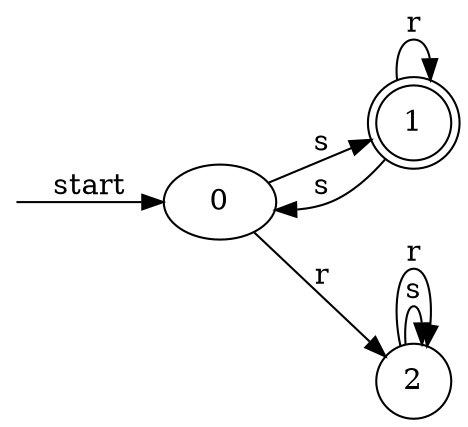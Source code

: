 digraph dfa {
    rankdir = LR;
    __start [style = invis, shape = point];
    __start -> "0" [ label = "start" ];
    node [shape = doublecircle]; "1"
    node [shape = circle];
    "0" -> "1" [ label = "s" ];
    "0" -> "2" [ label = "r" ];
    "1" -> "0" [ label = "s" ];
    "1" -> "1" [ label = "r" ];
    "2" -> "2" [ label = "s" ];
    "2" -> "2" [ label = "r" ];
}
